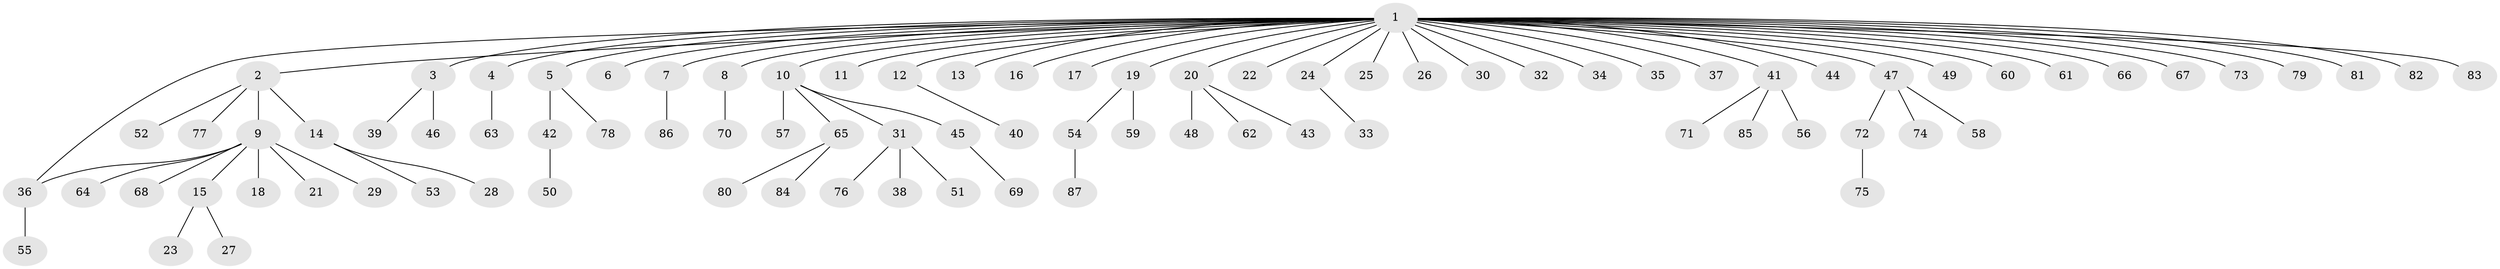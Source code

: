 // coarse degree distribution, {37: 0.014705882352941176, 11: 0.014705882352941176, 2: 0.11764705882352941, 1: 0.7794117647058824, 7: 0.014705882352941176, 3: 0.058823529411764705}
// Generated by graph-tools (version 1.1) at 2025/51/02/27/25 19:51:58]
// undirected, 87 vertices, 87 edges
graph export_dot {
graph [start="1"]
  node [color=gray90,style=filled];
  1;
  2;
  3;
  4;
  5;
  6;
  7;
  8;
  9;
  10;
  11;
  12;
  13;
  14;
  15;
  16;
  17;
  18;
  19;
  20;
  21;
  22;
  23;
  24;
  25;
  26;
  27;
  28;
  29;
  30;
  31;
  32;
  33;
  34;
  35;
  36;
  37;
  38;
  39;
  40;
  41;
  42;
  43;
  44;
  45;
  46;
  47;
  48;
  49;
  50;
  51;
  52;
  53;
  54;
  55;
  56;
  57;
  58;
  59;
  60;
  61;
  62;
  63;
  64;
  65;
  66;
  67;
  68;
  69;
  70;
  71;
  72;
  73;
  74;
  75;
  76;
  77;
  78;
  79;
  80;
  81;
  82;
  83;
  84;
  85;
  86;
  87;
  1 -- 2;
  1 -- 3;
  1 -- 4;
  1 -- 5;
  1 -- 6;
  1 -- 7;
  1 -- 8;
  1 -- 10;
  1 -- 11;
  1 -- 12;
  1 -- 13;
  1 -- 16;
  1 -- 17;
  1 -- 19;
  1 -- 20;
  1 -- 22;
  1 -- 24;
  1 -- 25;
  1 -- 26;
  1 -- 30;
  1 -- 32;
  1 -- 34;
  1 -- 35;
  1 -- 36;
  1 -- 37;
  1 -- 41;
  1 -- 44;
  1 -- 47;
  1 -- 49;
  1 -- 60;
  1 -- 61;
  1 -- 66;
  1 -- 67;
  1 -- 73;
  1 -- 79;
  1 -- 81;
  1 -- 82;
  1 -- 83;
  2 -- 9;
  2 -- 14;
  2 -- 52;
  2 -- 77;
  3 -- 39;
  3 -- 46;
  4 -- 63;
  5 -- 42;
  5 -- 78;
  7 -- 86;
  8 -- 70;
  9 -- 15;
  9 -- 18;
  9 -- 21;
  9 -- 29;
  9 -- 36;
  9 -- 64;
  9 -- 68;
  10 -- 31;
  10 -- 45;
  10 -- 57;
  10 -- 65;
  12 -- 40;
  14 -- 28;
  14 -- 53;
  15 -- 23;
  15 -- 27;
  19 -- 54;
  19 -- 59;
  20 -- 43;
  20 -- 48;
  20 -- 62;
  24 -- 33;
  31 -- 38;
  31 -- 51;
  31 -- 76;
  36 -- 55;
  41 -- 56;
  41 -- 71;
  41 -- 85;
  42 -- 50;
  45 -- 69;
  47 -- 58;
  47 -- 72;
  47 -- 74;
  54 -- 87;
  65 -- 80;
  65 -- 84;
  72 -- 75;
}
